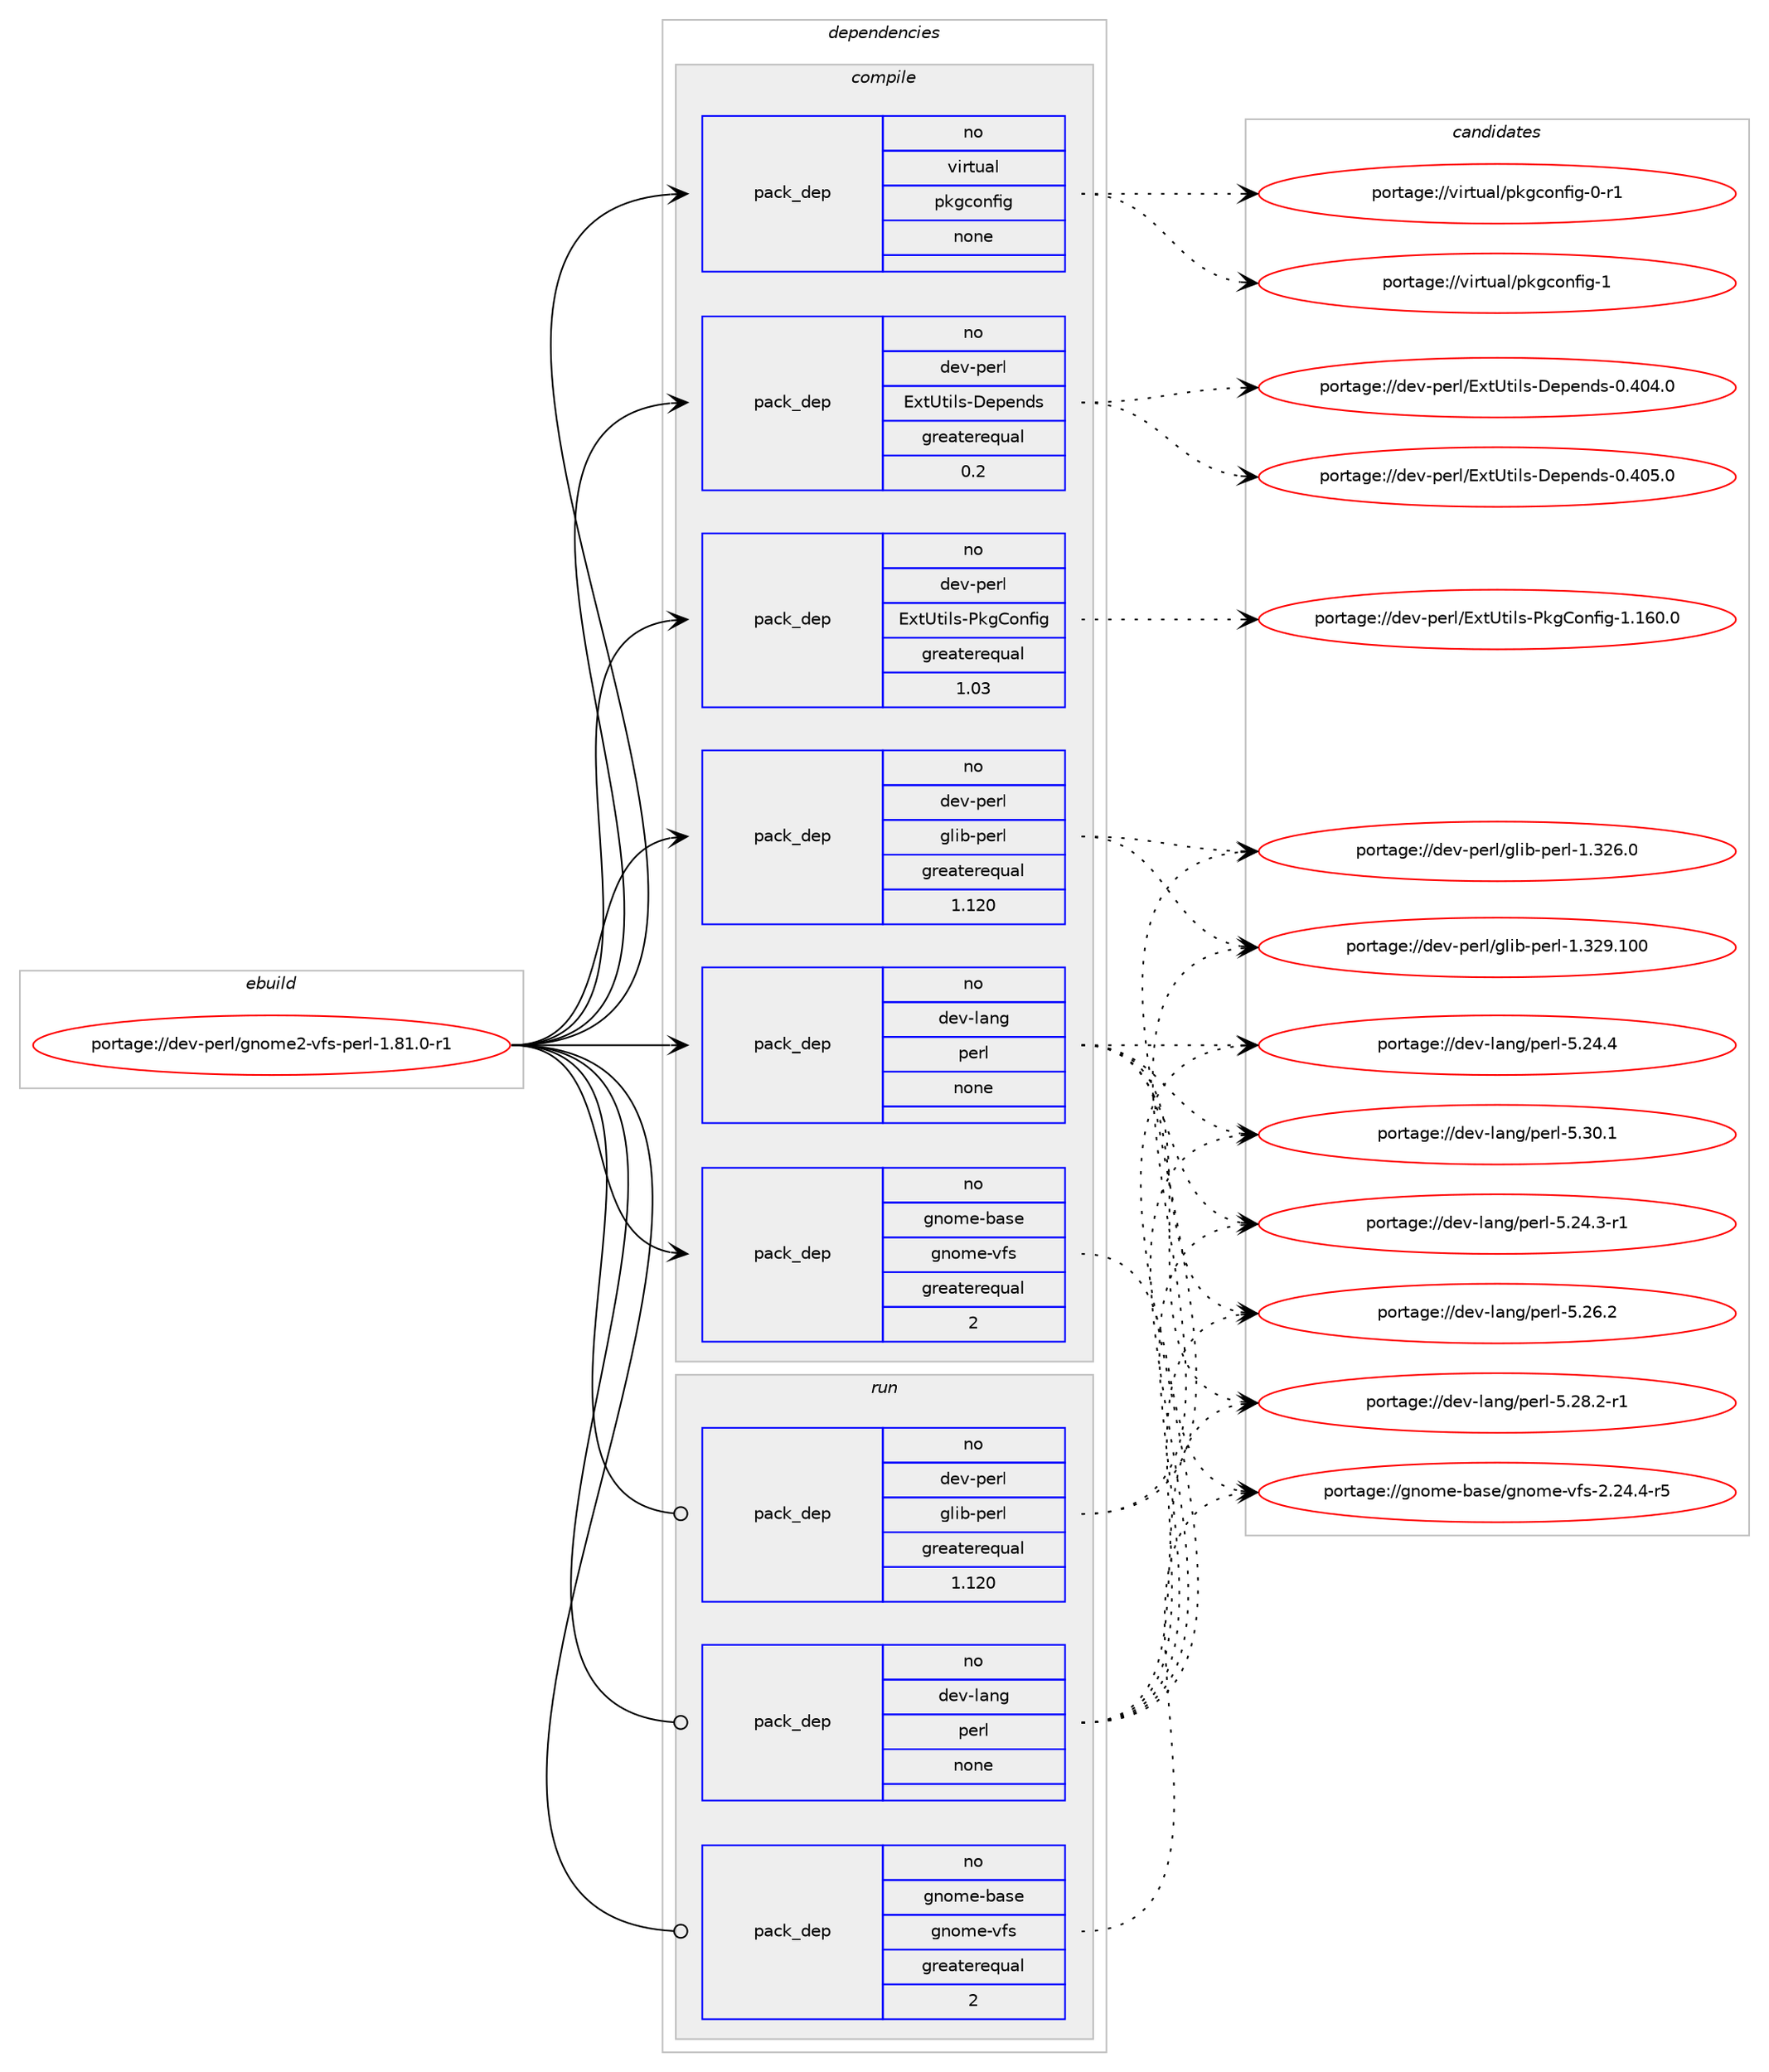 digraph prolog {

# *************
# Graph options
# *************

newrank=true;
concentrate=true;
compound=true;
graph [rankdir=LR,fontname=Helvetica,fontsize=10,ranksep=1.5];#, ranksep=2.5, nodesep=0.2];
edge  [arrowhead=vee];
node  [fontname=Helvetica,fontsize=10];

# **********
# The ebuild
# **********

subgraph cluster_leftcol {
color=gray;
label=<<i>ebuild</i>>;
id [label="portage://dev-perl/gnome2-vfs-perl-1.81.0-r1", color=red, width=4, href="../dev-perl/gnome2-vfs-perl-1.81.0-r1.svg"];
}

# ****************
# The dependencies
# ****************

subgraph cluster_midcol {
color=gray;
label=<<i>dependencies</i>>;
subgraph cluster_compile {
fillcolor="#eeeeee";
style=filled;
label=<<i>compile</i>>;
subgraph pack352244 {
dependency478448 [label=<<TABLE BORDER="0" CELLBORDER="1" CELLSPACING="0" CELLPADDING="4" WIDTH="220"><TR><TD ROWSPAN="6" CELLPADDING="30">pack_dep</TD></TR><TR><TD WIDTH="110">no</TD></TR><TR><TD>dev-lang</TD></TR><TR><TD>perl</TD></TR><TR><TD>none</TD></TR><TR><TD></TD></TR></TABLE>>, shape=none, color=blue];
}
id:e -> dependency478448:w [weight=20,style="solid",arrowhead="vee"];
subgraph pack352245 {
dependency478449 [label=<<TABLE BORDER="0" CELLBORDER="1" CELLSPACING="0" CELLPADDING="4" WIDTH="220"><TR><TD ROWSPAN="6" CELLPADDING="30">pack_dep</TD></TR><TR><TD WIDTH="110">no</TD></TR><TR><TD>dev-perl</TD></TR><TR><TD>ExtUtils-Depends</TD></TR><TR><TD>greaterequal</TD></TR><TR><TD>0.2</TD></TR></TABLE>>, shape=none, color=blue];
}
id:e -> dependency478449:w [weight=20,style="solid",arrowhead="vee"];
subgraph pack352246 {
dependency478450 [label=<<TABLE BORDER="0" CELLBORDER="1" CELLSPACING="0" CELLPADDING="4" WIDTH="220"><TR><TD ROWSPAN="6" CELLPADDING="30">pack_dep</TD></TR><TR><TD WIDTH="110">no</TD></TR><TR><TD>dev-perl</TD></TR><TR><TD>ExtUtils-PkgConfig</TD></TR><TR><TD>greaterequal</TD></TR><TR><TD>1.03</TD></TR></TABLE>>, shape=none, color=blue];
}
id:e -> dependency478450:w [weight=20,style="solid",arrowhead="vee"];
subgraph pack352247 {
dependency478451 [label=<<TABLE BORDER="0" CELLBORDER="1" CELLSPACING="0" CELLPADDING="4" WIDTH="220"><TR><TD ROWSPAN="6" CELLPADDING="30">pack_dep</TD></TR><TR><TD WIDTH="110">no</TD></TR><TR><TD>dev-perl</TD></TR><TR><TD>glib-perl</TD></TR><TR><TD>greaterequal</TD></TR><TR><TD>1.120</TD></TR></TABLE>>, shape=none, color=blue];
}
id:e -> dependency478451:w [weight=20,style="solid",arrowhead="vee"];
subgraph pack352248 {
dependency478452 [label=<<TABLE BORDER="0" CELLBORDER="1" CELLSPACING="0" CELLPADDING="4" WIDTH="220"><TR><TD ROWSPAN="6" CELLPADDING="30">pack_dep</TD></TR><TR><TD WIDTH="110">no</TD></TR><TR><TD>gnome-base</TD></TR><TR><TD>gnome-vfs</TD></TR><TR><TD>greaterequal</TD></TR><TR><TD>2</TD></TR></TABLE>>, shape=none, color=blue];
}
id:e -> dependency478452:w [weight=20,style="solid",arrowhead="vee"];
subgraph pack352249 {
dependency478453 [label=<<TABLE BORDER="0" CELLBORDER="1" CELLSPACING="0" CELLPADDING="4" WIDTH="220"><TR><TD ROWSPAN="6" CELLPADDING="30">pack_dep</TD></TR><TR><TD WIDTH="110">no</TD></TR><TR><TD>virtual</TD></TR><TR><TD>pkgconfig</TD></TR><TR><TD>none</TD></TR><TR><TD></TD></TR></TABLE>>, shape=none, color=blue];
}
id:e -> dependency478453:w [weight=20,style="solid",arrowhead="vee"];
}
subgraph cluster_compileandrun {
fillcolor="#eeeeee";
style=filled;
label=<<i>compile and run</i>>;
}
subgraph cluster_run {
fillcolor="#eeeeee";
style=filled;
label=<<i>run</i>>;
subgraph pack352250 {
dependency478454 [label=<<TABLE BORDER="0" CELLBORDER="1" CELLSPACING="0" CELLPADDING="4" WIDTH="220"><TR><TD ROWSPAN="6" CELLPADDING="30">pack_dep</TD></TR><TR><TD WIDTH="110">no</TD></TR><TR><TD>dev-lang</TD></TR><TR><TD>perl</TD></TR><TR><TD>none</TD></TR><TR><TD></TD></TR></TABLE>>, shape=none, color=blue];
}
id:e -> dependency478454:w [weight=20,style="solid",arrowhead="odot"];
subgraph pack352251 {
dependency478455 [label=<<TABLE BORDER="0" CELLBORDER="1" CELLSPACING="0" CELLPADDING="4" WIDTH="220"><TR><TD ROWSPAN="6" CELLPADDING="30">pack_dep</TD></TR><TR><TD WIDTH="110">no</TD></TR><TR><TD>dev-perl</TD></TR><TR><TD>glib-perl</TD></TR><TR><TD>greaterequal</TD></TR><TR><TD>1.120</TD></TR></TABLE>>, shape=none, color=blue];
}
id:e -> dependency478455:w [weight=20,style="solid",arrowhead="odot"];
subgraph pack352252 {
dependency478456 [label=<<TABLE BORDER="0" CELLBORDER="1" CELLSPACING="0" CELLPADDING="4" WIDTH="220"><TR><TD ROWSPAN="6" CELLPADDING="30">pack_dep</TD></TR><TR><TD WIDTH="110">no</TD></TR><TR><TD>gnome-base</TD></TR><TR><TD>gnome-vfs</TD></TR><TR><TD>greaterequal</TD></TR><TR><TD>2</TD></TR></TABLE>>, shape=none, color=blue];
}
id:e -> dependency478456:w [weight=20,style="solid",arrowhead="odot"];
}
}

# **************
# The candidates
# **************

subgraph cluster_choices {
rank=same;
color=gray;
label=<<i>candidates</i>>;

subgraph choice352244 {
color=black;
nodesep=1;
choice10010111845108971101034711210111410845534651484649 [label="portage://dev-lang/perl-5.30.1", color=red, width=4,href="../dev-lang/perl-5.30.1.svg"];
choice100101118451089711010347112101114108455346505646504511449 [label="portage://dev-lang/perl-5.28.2-r1", color=red, width=4,href="../dev-lang/perl-5.28.2-r1.svg"];
choice10010111845108971101034711210111410845534650544650 [label="portage://dev-lang/perl-5.26.2", color=red, width=4,href="../dev-lang/perl-5.26.2.svg"];
choice10010111845108971101034711210111410845534650524652 [label="portage://dev-lang/perl-5.24.4", color=red, width=4,href="../dev-lang/perl-5.24.4.svg"];
choice100101118451089711010347112101114108455346505246514511449 [label="portage://dev-lang/perl-5.24.3-r1", color=red, width=4,href="../dev-lang/perl-5.24.3-r1.svg"];
dependency478448:e -> choice10010111845108971101034711210111410845534651484649:w [style=dotted,weight="100"];
dependency478448:e -> choice100101118451089711010347112101114108455346505646504511449:w [style=dotted,weight="100"];
dependency478448:e -> choice10010111845108971101034711210111410845534650544650:w [style=dotted,weight="100"];
dependency478448:e -> choice10010111845108971101034711210111410845534650524652:w [style=dotted,weight="100"];
dependency478448:e -> choice100101118451089711010347112101114108455346505246514511449:w [style=dotted,weight="100"];
}
subgraph choice352245 {
color=black;
nodesep=1;
choice1001011184511210111410847691201168511610510811545681011121011101001154548465248534648 [label="portage://dev-perl/ExtUtils-Depends-0.405.0", color=red, width=4,href="../dev-perl/ExtUtils-Depends-0.405.0.svg"];
choice1001011184511210111410847691201168511610510811545681011121011101001154548465248524648 [label="portage://dev-perl/ExtUtils-Depends-0.404.0", color=red, width=4,href="../dev-perl/ExtUtils-Depends-0.404.0.svg"];
dependency478449:e -> choice1001011184511210111410847691201168511610510811545681011121011101001154548465248534648:w [style=dotted,weight="100"];
dependency478449:e -> choice1001011184511210111410847691201168511610510811545681011121011101001154548465248524648:w [style=dotted,weight="100"];
}
subgraph choice352246 {
color=black;
nodesep=1;
choice100101118451121011141084769120116851161051081154580107103671111101021051034549464954484648 [label="portage://dev-perl/ExtUtils-PkgConfig-1.160.0", color=red, width=4,href="../dev-perl/ExtUtils-PkgConfig-1.160.0.svg"];
dependency478450:e -> choice100101118451121011141084769120116851161051081154580107103671111101021051034549464954484648:w [style=dotted,weight="100"];
}
subgraph choice352247 {
color=black;
nodesep=1;
choice1001011184511210111410847103108105984511210111410845494651505746494848 [label="portage://dev-perl/glib-perl-1.329.100", color=red, width=4,href="../dev-perl/glib-perl-1.329.100.svg"];
choice100101118451121011141084710310810598451121011141084549465150544648 [label="portage://dev-perl/glib-perl-1.326.0", color=red, width=4,href="../dev-perl/glib-perl-1.326.0.svg"];
dependency478451:e -> choice1001011184511210111410847103108105984511210111410845494651505746494848:w [style=dotted,weight="100"];
dependency478451:e -> choice100101118451121011141084710310810598451121011141084549465150544648:w [style=dotted,weight="100"];
}
subgraph choice352248 {
color=black;
nodesep=1;
choice1031101111091014598971151014710311011110910145118102115455046505246524511453 [label="portage://gnome-base/gnome-vfs-2.24.4-r5", color=red, width=4,href="../gnome-base/gnome-vfs-2.24.4-r5.svg"];
dependency478452:e -> choice1031101111091014598971151014710311011110910145118102115455046505246524511453:w [style=dotted,weight="100"];
}
subgraph choice352249 {
color=black;
nodesep=1;
choice1181051141161179710847112107103991111101021051034549 [label="portage://virtual/pkgconfig-1", color=red, width=4,href="../virtual/pkgconfig-1.svg"];
choice11810511411611797108471121071039911111010210510345484511449 [label="portage://virtual/pkgconfig-0-r1", color=red, width=4,href="../virtual/pkgconfig-0-r1.svg"];
dependency478453:e -> choice1181051141161179710847112107103991111101021051034549:w [style=dotted,weight="100"];
dependency478453:e -> choice11810511411611797108471121071039911111010210510345484511449:w [style=dotted,weight="100"];
}
subgraph choice352250 {
color=black;
nodesep=1;
choice10010111845108971101034711210111410845534651484649 [label="portage://dev-lang/perl-5.30.1", color=red, width=4,href="../dev-lang/perl-5.30.1.svg"];
choice100101118451089711010347112101114108455346505646504511449 [label="portage://dev-lang/perl-5.28.2-r1", color=red, width=4,href="../dev-lang/perl-5.28.2-r1.svg"];
choice10010111845108971101034711210111410845534650544650 [label="portage://dev-lang/perl-5.26.2", color=red, width=4,href="../dev-lang/perl-5.26.2.svg"];
choice10010111845108971101034711210111410845534650524652 [label="portage://dev-lang/perl-5.24.4", color=red, width=4,href="../dev-lang/perl-5.24.4.svg"];
choice100101118451089711010347112101114108455346505246514511449 [label="portage://dev-lang/perl-5.24.3-r1", color=red, width=4,href="../dev-lang/perl-5.24.3-r1.svg"];
dependency478454:e -> choice10010111845108971101034711210111410845534651484649:w [style=dotted,weight="100"];
dependency478454:e -> choice100101118451089711010347112101114108455346505646504511449:w [style=dotted,weight="100"];
dependency478454:e -> choice10010111845108971101034711210111410845534650544650:w [style=dotted,weight="100"];
dependency478454:e -> choice10010111845108971101034711210111410845534650524652:w [style=dotted,weight="100"];
dependency478454:e -> choice100101118451089711010347112101114108455346505246514511449:w [style=dotted,weight="100"];
}
subgraph choice352251 {
color=black;
nodesep=1;
choice1001011184511210111410847103108105984511210111410845494651505746494848 [label="portage://dev-perl/glib-perl-1.329.100", color=red, width=4,href="../dev-perl/glib-perl-1.329.100.svg"];
choice100101118451121011141084710310810598451121011141084549465150544648 [label="portage://dev-perl/glib-perl-1.326.0", color=red, width=4,href="../dev-perl/glib-perl-1.326.0.svg"];
dependency478455:e -> choice1001011184511210111410847103108105984511210111410845494651505746494848:w [style=dotted,weight="100"];
dependency478455:e -> choice100101118451121011141084710310810598451121011141084549465150544648:w [style=dotted,weight="100"];
}
subgraph choice352252 {
color=black;
nodesep=1;
choice1031101111091014598971151014710311011110910145118102115455046505246524511453 [label="portage://gnome-base/gnome-vfs-2.24.4-r5", color=red, width=4,href="../gnome-base/gnome-vfs-2.24.4-r5.svg"];
dependency478456:e -> choice1031101111091014598971151014710311011110910145118102115455046505246524511453:w [style=dotted,weight="100"];
}
}

}
